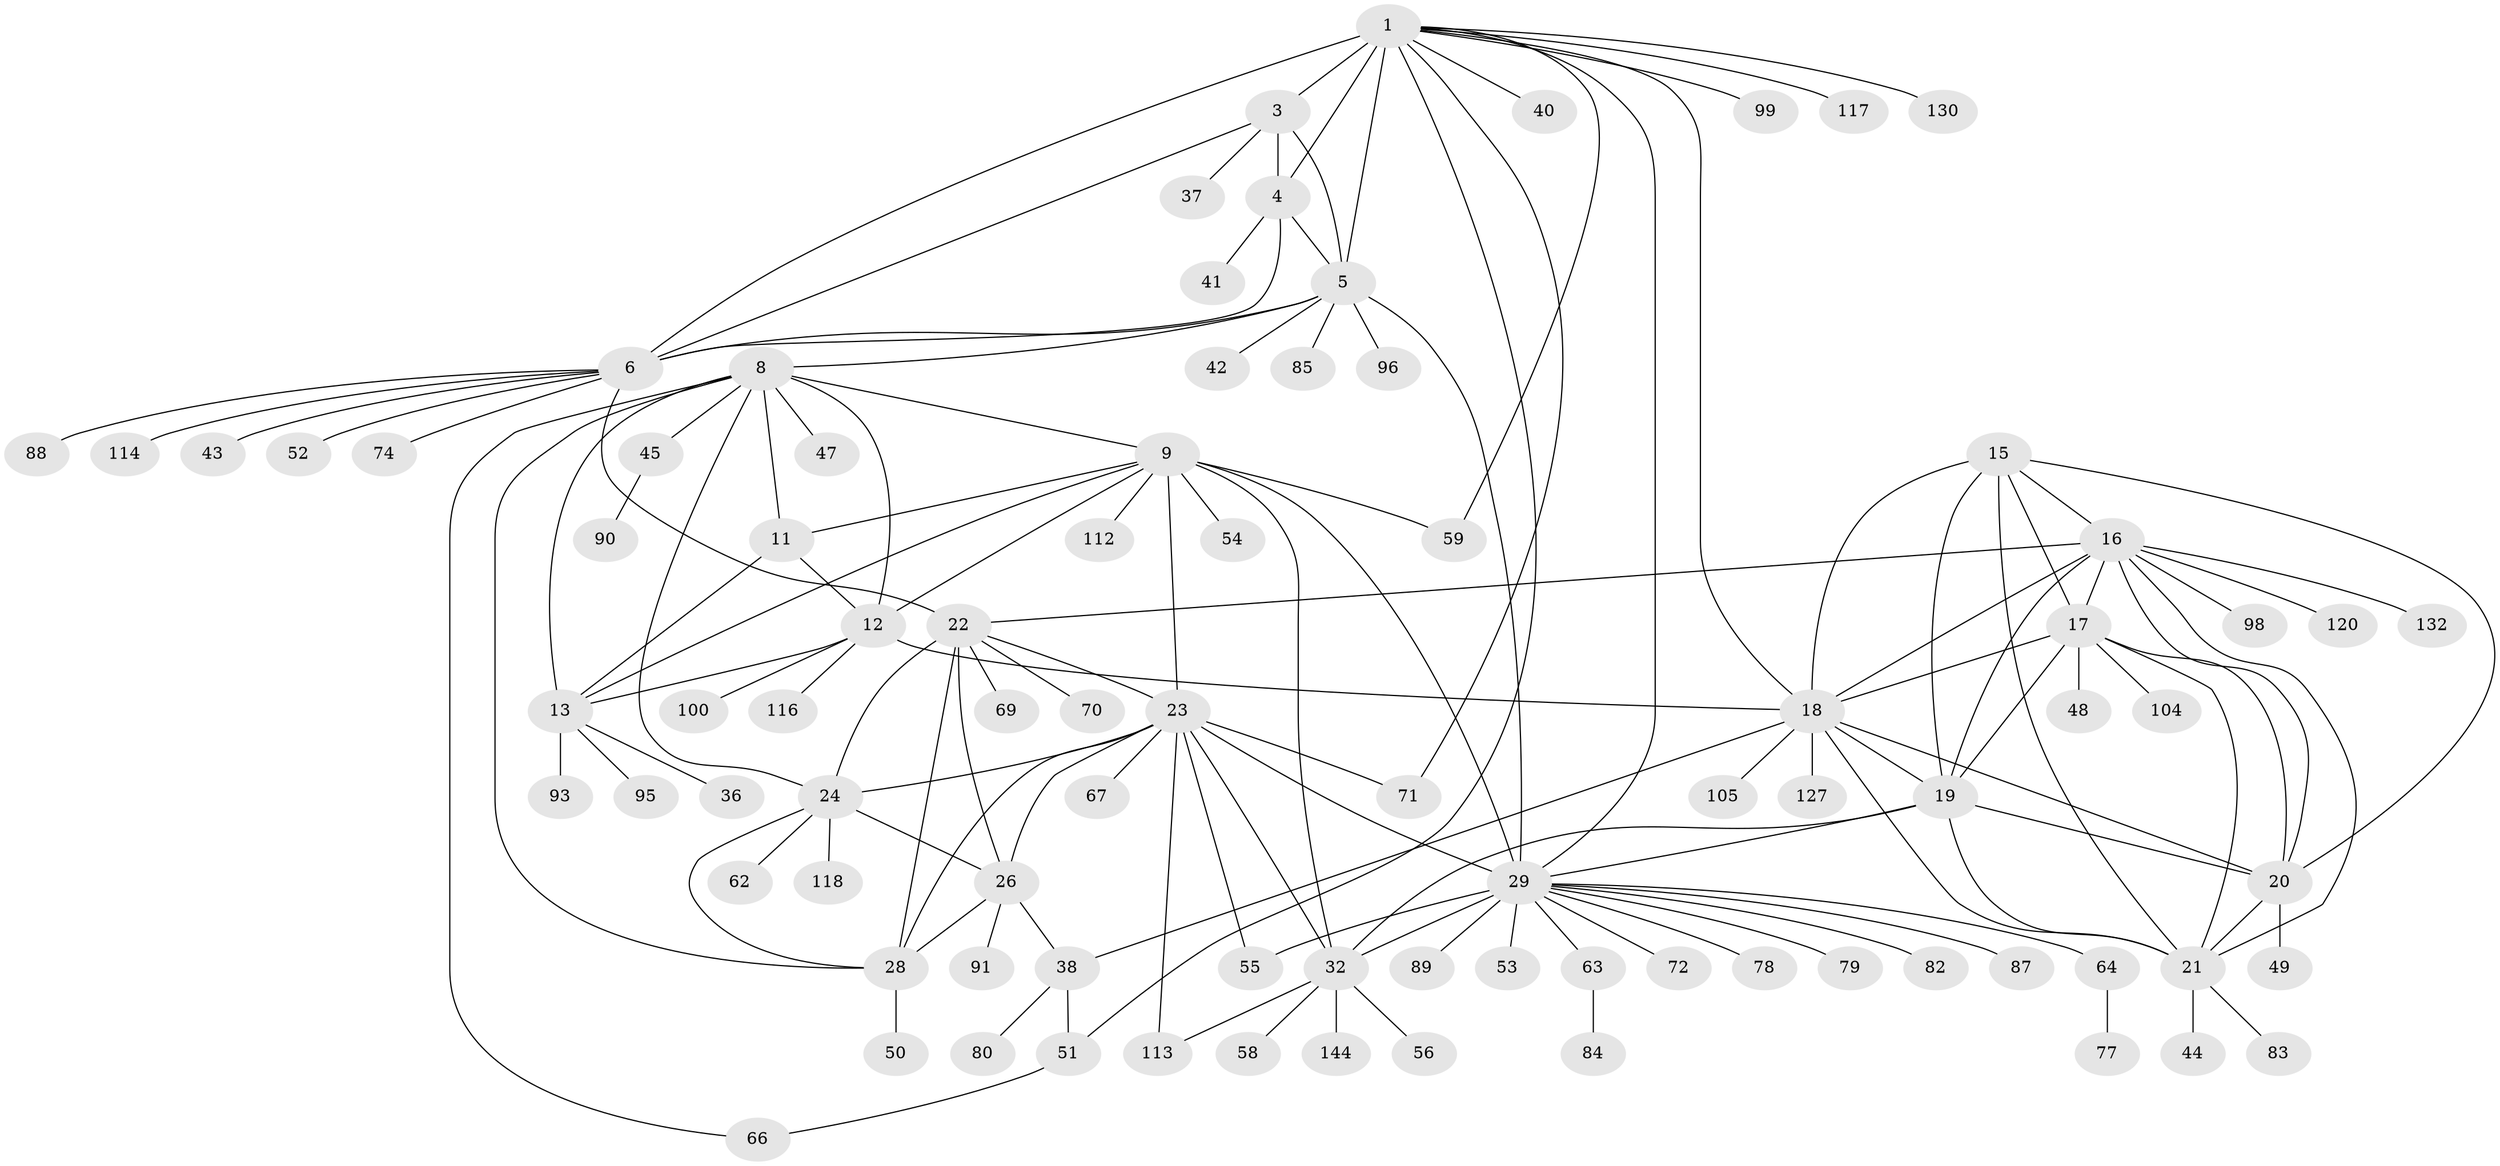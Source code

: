 // original degree distribution, {13: 0.02054794520547945, 8: 0.04794520547945205, 7: 0.03424657534246575, 11: 0.0410958904109589, 12: 0.0136986301369863, 6: 0.0136986301369863, 9: 0.0547945205479452, 10: 0.0136986301369863, 1: 0.5684931506849316, 4: 0.02054794520547945, 2: 0.1506849315068493, 3: 0.02054794520547945}
// Generated by graph-tools (version 1.1) at 2025/19/03/04/25 18:19:44]
// undirected, 87 vertices, 138 edges
graph export_dot {
graph [start="1"]
  node [color=gray90,style=filled];
  1 [super="+2"];
  3;
  4;
  5 [super="+7"];
  6;
  8 [super="+108+138+121+10+46"];
  9 [super="+35"];
  11 [super="+81"];
  12;
  13;
  15 [super="+124+140+68"];
  16;
  17;
  18;
  19;
  20;
  21 [super="+57"];
  22 [super="+27+61+25"];
  23 [super="+30+65"];
  24;
  26 [super="+39+101+139"];
  28 [super="+76+110+141"];
  29 [super="+86+128+31"];
  32;
  36;
  37;
  38 [super="+75"];
  40;
  41;
  42;
  43 [super="+126"];
  44;
  45;
  47;
  48;
  49;
  50;
  51 [super="+102"];
  52;
  53;
  54;
  55;
  56;
  58;
  59;
  62;
  63;
  64 [super="+73"];
  66;
  67;
  69 [super="+129"];
  70;
  71 [super="+143+103+125"];
  72;
  74;
  77;
  78;
  79;
  80 [super="+135"];
  82;
  83;
  84;
  85;
  87;
  88 [super="+109"];
  89;
  90;
  91;
  93;
  95;
  96;
  98;
  99;
  100;
  104 [super="+145"];
  105 [super="+111"];
  112;
  113 [super="+136"];
  114;
  116;
  117;
  118;
  120;
  127;
  130;
  132;
  144;
  1 -- 3 [weight=2];
  1 -- 4 [weight=2];
  1 -- 5 [weight=4];
  1 -- 6 [weight=2];
  1 -- 18;
  1 -- 40;
  1 -- 59;
  1 -- 71;
  1 -- 99;
  1 -- 117;
  1 -- 130;
  1 -- 51;
  1 -- 29;
  3 -- 4;
  3 -- 5 [weight=2];
  3 -- 6;
  3 -- 37;
  4 -- 5 [weight=2];
  4 -- 6;
  4 -- 41;
  5 -- 6 [weight=2];
  5 -- 8;
  5 -- 42;
  5 -- 85;
  5 -- 96;
  5 -- 29;
  6 -- 43;
  6 -- 52;
  6 -- 74;
  6 -- 88;
  6 -- 114;
  6 -- 22;
  8 -- 9 [weight=3];
  8 -- 11 [weight=3];
  8 -- 12 [weight=3];
  8 -- 13 [weight=3];
  8 -- 66;
  8 -- 45;
  8 -- 47;
  8 -- 24;
  8 -- 28;
  9 -- 11;
  9 -- 12;
  9 -- 13;
  9 -- 59;
  9 -- 112;
  9 -- 32;
  9 -- 54;
  9 -- 23;
  9 -- 29 [weight=4];
  11 -- 12;
  11 -- 13;
  12 -- 13;
  12 -- 18;
  12 -- 100;
  12 -- 116;
  13 -- 36;
  13 -- 93;
  13 -- 95;
  15 -- 16;
  15 -- 17;
  15 -- 18;
  15 -- 19;
  15 -- 20;
  15 -- 21;
  16 -- 17;
  16 -- 18;
  16 -- 19;
  16 -- 20;
  16 -- 21;
  16 -- 98;
  16 -- 120;
  16 -- 132;
  16 -- 22;
  17 -- 18;
  17 -- 19;
  17 -- 20;
  17 -- 21;
  17 -- 48;
  17 -- 104;
  18 -- 19;
  18 -- 20;
  18 -- 21;
  18 -- 38;
  18 -- 105;
  18 -- 127;
  19 -- 20;
  19 -- 21;
  19 -- 32;
  19 -- 29;
  20 -- 21;
  20 -- 49;
  21 -- 44;
  21 -- 83;
  22 -- 23 [weight=3];
  22 -- 24 [weight=3];
  22 -- 26 [weight=3];
  22 -- 28 [weight=3];
  22 -- 70;
  22 -- 69;
  23 -- 24;
  23 -- 26;
  23 -- 28;
  23 -- 55;
  23 -- 67;
  23 -- 113;
  23 -- 32;
  23 -- 71;
  23 -- 29 [weight=4];
  24 -- 26;
  24 -- 28;
  24 -- 62;
  24 -- 118;
  26 -- 28;
  26 -- 38;
  26 -- 91;
  28 -- 50;
  29 -- 32 [weight=4];
  29 -- 79;
  29 -- 64;
  29 -- 72;
  29 -- 78;
  29 -- 82;
  29 -- 87;
  29 -- 89;
  29 -- 53;
  29 -- 55;
  29 -- 63;
  32 -- 56;
  32 -- 58;
  32 -- 113;
  32 -- 144;
  38 -- 51;
  38 -- 80;
  45 -- 90;
  51 -- 66;
  63 -- 84;
  64 -- 77;
}
